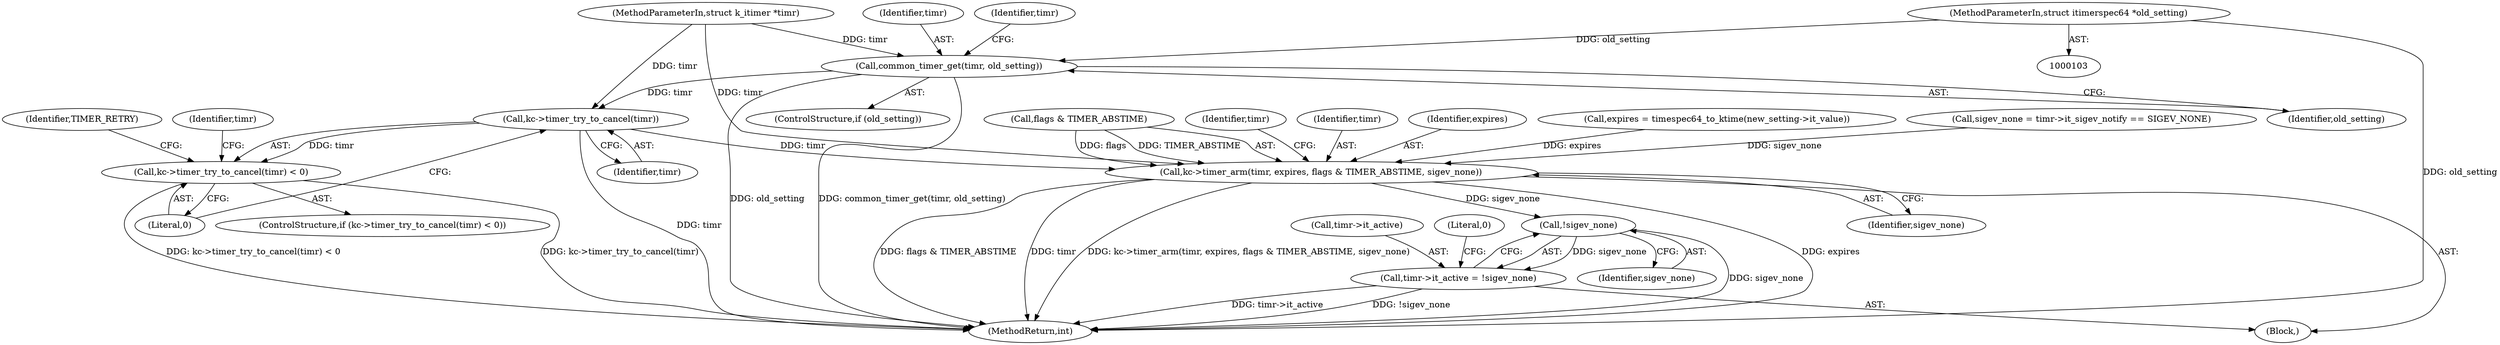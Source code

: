 digraph "0_linux_cef31d9af908243421258f1df35a4a644604efbe_0@pointer" {
"1000107" [label="(MethodParameterIn,struct itimerspec64 *old_setting)"];
"1000119" [label="(Call,common_timer_get(timr, old_setting))"];
"1000129" [label="(Call,kc->timer_try_to_cancel(timr))"];
"1000128" [label="(Call,kc->timer_try_to_cancel(timr) < 0)"];
"1000192" [label="(Call,kc->timer_arm(timr, expires, flags & TIMER_ABSTIME, sigev_none))"];
"1000203" [label="(Call,!sigev_none)"];
"1000199" [label="(Call,timr->it_active = !sigev_none)"];
"1000204" [label="(Identifier,sigev_none)"];
"1000104" [label="(MethodParameterIn,struct k_itimer *timr)"];
"1000203" [label="(Call,!sigev_none)"];
"1000195" [label="(Call,flags & TIMER_ABSTIME)"];
"1000201" [label="(Identifier,timr)"];
"1000193" [label="(Identifier,timr)"];
"1000194" [label="(Identifier,expires)"];
"1000198" [label="(Identifier,sigev_none)"];
"1000127" [label="(ControlStructure,if (kc->timer_try_to_cancel(timr) < 0))"];
"1000136" [label="(Identifier,timr)"];
"1000179" [label="(Call,expires = timespec64_to_ktime(new_setting->it_value))"];
"1000200" [label="(Call,timr->it_active)"];
"1000207" [label="(MethodReturn,int)"];
"1000129" [label="(Call,kc->timer_try_to_cancel(timr))"];
"1000119" [label="(Call,common_timer_get(timr, old_setting))"];
"1000124" [label="(Identifier,timr)"];
"1000199" [label="(Call,timr->it_active = !sigev_none)"];
"1000192" [label="(Call,kc->timer_arm(timr, expires, flags & TIMER_ABSTIME, sigev_none))"];
"1000117" [label="(ControlStructure,if (old_setting))"];
"1000185" [label="(Call,sigev_none = timr->it_sigev_notify == SIGEV_NONE)"];
"1000130" [label="(Identifier,timr)"];
"1000120" [label="(Identifier,timr)"];
"1000108" [label="(Block,)"];
"1000121" [label="(Identifier,old_setting)"];
"1000206" [label="(Literal,0)"];
"1000133" [label="(Identifier,TIMER_RETRY)"];
"1000128" [label="(Call,kc->timer_try_to_cancel(timr) < 0)"];
"1000107" [label="(MethodParameterIn,struct itimerspec64 *old_setting)"];
"1000131" [label="(Literal,0)"];
"1000107" -> "1000103"  [label="AST: "];
"1000107" -> "1000207"  [label="DDG: old_setting"];
"1000107" -> "1000119"  [label="DDG: old_setting"];
"1000119" -> "1000117"  [label="AST: "];
"1000119" -> "1000121"  [label="CFG: "];
"1000120" -> "1000119"  [label="AST: "];
"1000121" -> "1000119"  [label="AST: "];
"1000124" -> "1000119"  [label="CFG: "];
"1000119" -> "1000207"  [label="DDG: common_timer_get(timr, old_setting)"];
"1000119" -> "1000207"  [label="DDG: old_setting"];
"1000104" -> "1000119"  [label="DDG: timr"];
"1000119" -> "1000129"  [label="DDG: timr"];
"1000129" -> "1000128"  [label="AST: "];
"1000129" -> "1000130"  [label="CFG: "];
"1000130" -> "1000129"  [label="AST: "];
"1000131" -> "1000129"  [label="CFG: "];
"1000129" -> "1000207"  [label="DDG: timr"];
"1000129" -> "1000128"  [label="DDG: timr"];
"1000104" -> "1000129"  [label="DDG: timr"];
"1000129" -> "1000192"  [label="DDG: timr"];
"1000128" -> "1000127"  [label="AST: "];
"1000128" -> "1000131"  [label="CFG: "];
"1000131" -> "1000128"  [label="AST: "];
"1000133" -> "1000128"  [label="CFG: "];
"1000136" -> "1000128"  [label="CFG: "];
"1000128" -> "1000207"  [label="DDG: kc->timer_try_to_cancel(timr)"];
"1000128" -> "1000207"  [label="DDG: kc->timer_try_to_cancel(timr) < 0"];
"1000192" -> "1000108"  [label="AST: "];
"1000192" -> "1000198"  [label="CFG: "];
"1000193" -> "1000192"  [label="AST: "];
"1000194" -> "1000192"  [label="AST: "];
"1000195" -> "1000192"  [label="AST: "];
"1000198" -> "1000192"  [label="AST: "];
"1000201" -> "1000192"  [label="CFG: "];
"1000192" -> "1000207"  [label="DDG: expires"];
"1000192" -> "1000207"  [label="DDG: flags & TIMER_ABSTIME"];
"1000192" -> "1000207"  [label="DDG: timr"];
"1000192" -> "1000207"  [label="DDG: kc->timer_arm(timr, expires, flags & TIMER_ABSTIME, sigev_none)"];
"1000104" -> "1000192"  [label="DDG: timr"];
"1000179" -> "1000192"  [label="DDG: expires"];
"1000195" -> "1000192"  [label="DDG: flags"];
"1000195" -> "1000192"  [label="DDG: TIMER_ABSTIME"];
"1000185" -> "1000192"  [label="DDG: sigev_none"];
"1000192" -> "1000203"  [label="DDG: sigev_none"];
"1000203" -> "1000199"  [label="AST: "];
"1000203" -> "1000204"  [label="CFG: "];
"1000204" -> "1000203"  [label="AST: "];
"1000199" -> "1000203"  [label="CFG: "];
"1000203" -> "1000207"  [label="DDG: sigev_none"];
"1000203" -> "1000199"  [label="DDG: sigev_none"];
"1000199" -> "1000108"  [label="AST: "];
"1000200" -> "1000199"  [label="AST: "];
"1000206" -> "1000199"  [label="CFG: "];
"1000199" -> "1000207"  [label="DDG: timr->it_active"];
"1000199" -> "1000207"  [label="DDG: !sigev_none"];
}
